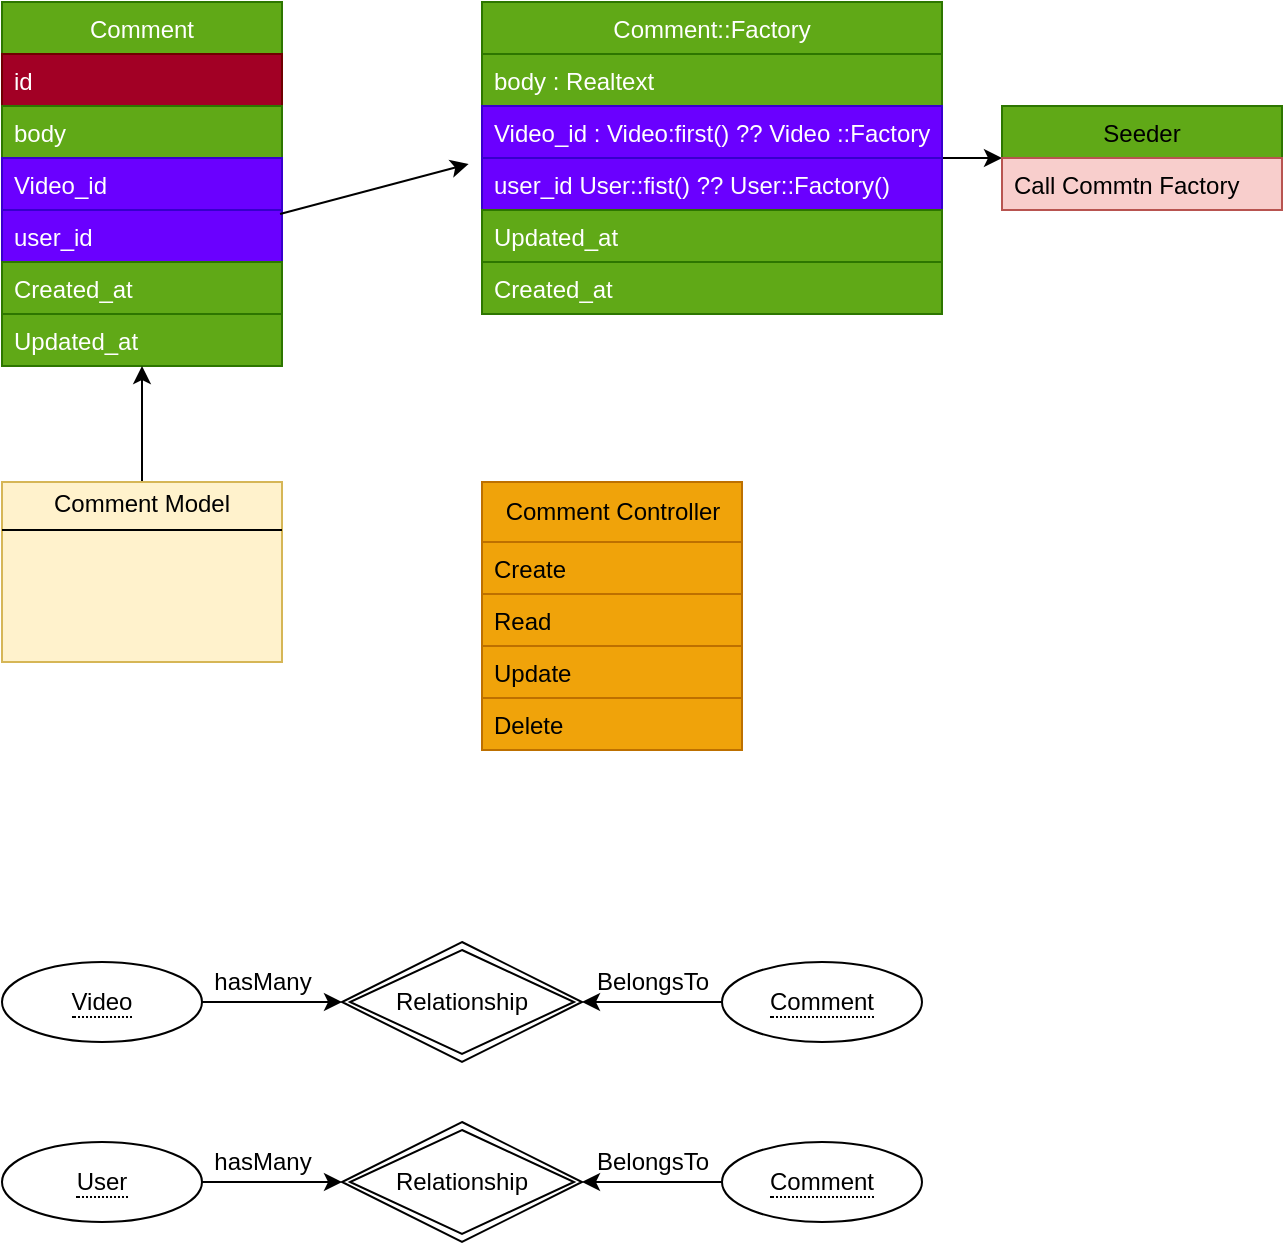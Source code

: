 <mxfile>
    <diagram id="WUj21oe-sjlJ0DKN6QFr" name="Page-1">
        <mxGraphModel dx="1024" dy="790" grid="1" gridSize="10" guides="1" tooltips="1" connect="1" arrows="1" fold="1" page="1" pageScale="1" pageWidth="850" pageHeight="1100" math="0" shadow="0">
            <root>
                <mxCell id="0"/>
                <mxCell id="1" parent="0"/>
                <mxCell id="2" value="Comment" style="swimlane;fontStyle=0;childLayout=stackLayout;horizontal=1;startSize=26;fillColor=#60a917;horizontalStack=0;resizeParent=1;resizeParentMax=0;resizeLast=0;collapsible=1;marginBottom=0;swimlaneFillColor=none;glass=0;shadow=0;rounded=0;fontColor=#ffffff;strokeColor=#2D7600;" parent="1" vertex="1">
                    <mxGeometry x="40" y="30" width="140" height="182" as="geometry">
                        <mxRectangle x="100" y="90" width="80" height="26" as="alternateBounds"/>
                    </mxGeometry>
                </mxCell>
                <mxCell id="3" value="id&#10;" style="text;strokeColor=#6F0000;fillColor=#a20025;align=left;verticalAlign=top;spacingLeft=4;spacingRight=4;overflow=hidden;rotatable=0;points=[[0,0.5],[1,0.5]];portConstraint=eastwest;fontColor=#ffffff;" parent="2" vertex="1">
                    <mxGeometry y="26" width="140" height="26" as="geometry"/>
                </mxCell>
                <mxCell id="4" value="body" style="text;strokeColor=#2D7600;fillColor=#60a917;align=left;verticalAlign=top;spacingLeft=4;spacingRight=4;overflow=hidden;rotatable=0;points=[[0,0.5],[1,0.5]];portConstraint=eastwest;fontColor=#ffffff;" parent="2" vertex="1">
                    <mxGeometry y="52" width="140" height="26" as="geometry"/>
                </mxCell>
                <mxCell id="26" value="Video_id" style="text;strokeColor=#3700CC;fillColor=#6a00ff;align=left;verticalAlign=top;spacingLeft=4;spacingRight=4;overflow=hidden;rotatable=0;points=[[0,0.5],[1,0.5]];portConstraint=eastwest;fontColor=#ffffff;" vertex="1" parent="2">
                    <mxGeometry y="78" width="140" height="26" as="geometry"/>
                </mxCell>
                <mxCell id="5" value="user_id" style="text;strokeColor=#3700CC;fillColor=#6a00ff;align=left;verticalAlign=top;spacingLeft=4;spacingRight=4;overflow=hidden;rotatable=0;points=[[0,0.5],[1,0.5]];portConstraint=eastwest;fontColor=#ffffff;" parent="2" vertex="1">
                    <mxGeometry y="104" width="140" height="26" as="geometry"/>
                </mxCell>
                <mxCell id="6" value="Created_at" style="text;strokeColor=#2D7600;fillColor=#60a917;align=left;verticalAlign=top;spacingLeft=4;spacingRight=4;overflow=hidden;rotatable=0;points=[[0,0.5],[1,0.5]];portConstraint=eastwest;rounded=0;shadow=0;glass=0;fontColor=#ffffff;" parent="2" vertex="1">
                    <mxGeometry y="130" width="140" height="26" as="geometry"/>
                </mxCell>
                <mxCell id="7" value="Updated_at" style="text;strokeColor=#2D7600;fillColor=#60a917;align=left;verticalAlign=top;spacingLeft=4;spacingRight=4;overflow=hidden;rotatable=0;points=[[0,0.5],[1,0.5]];portConstraint=eastwest;rounded=0;shadow=0;glass=0;fontColor=#ffffff;" parent="2" vertex="1">
                    <mxGeometry y="156" width="140" height="26" as="geometry"/>
                </mxCell>
                <mxCell id="8" style="edgeStyle=none;rounded=0;orthogonalLoop=1;jettySize=auto;html=1;entryX=0;entryY=0.5;entryDx=0;entryDy=0;fontColor=#000000;" parent="1" source="9" target="16" edge="1">
                    <mxGeometry relative="1" as="geometry"/>
                </mxCell>
                <mxCell id="9" value="Comment::Factory" style="swimlane;fontStyle=0;childLayout=stackLayout;horizontal=1;startSize=26;fillColor=#60a917;horizontalStack=0;resizeParent=1;resizeParentMax=0;resizeLast=0;collapsible=1;marginBottom=0;rounded=0;shadow=0;glass=0;fontColor=#ffffff;strokeColor=#2D7600;" parent="1" vertex="1">
                    <mxGeometry x="280" y="30" width="230" height="156" as="geometry"/>
                </mxCell>
                <mxCell id="11" value="body : Realtext" style="text;strokeColor=#2D7600;fillColor=#60a917;align=left;verticalAlign=top;spacingLeft=4;spacingRight=4;overflow=hidden;rotatable=0;points=[[0,0.5],[1,0.5]];portConstraint=eastwest;fontColor=#ffffff;" parent="9" vertex="1">
                    <mxGeometry y="26" width="230" height="26" as="geometry"/>
                </mxCell>
                <mxCell id="27" value="Video_id : Video:first() ?? Video ::Factory" style="text;strokeColor=#3700CC;fillColor=#6a00ff;align=left;verticalAlign=top;spacingLeft=4;spacingRight=4;overflow=hidden;rotatable=0;points=[[0,0.5],[1,0.5]];portConstraint=eastwest;fontColor=#ffffff;" vertex="1" parent="9">
                    <mxGeometry y="52" width="230" height="26" as="geometry"/>
                </mxCell>
                <mxCell id="12" value="user_id User::fist() ?? User::Factory()" style="text;strokeColor=#3700CC;fillColor=#6a00ff;align=left;verticalAlign=top;spacingLeft=4;spacingRight=4;overflow=hidden;rotatable=0;points=[[0,0.5],[1,0.5]];portConstraint=eastwest;fontColor=#ffffff;" parent="9" vertex="1">
                    <mxGeometry y="78" width="230" height="26" as="geometry"/>
                </mxCell>
                <mxCell id="13" value="Updated_at" style="text;strokeColor=#2D7600;fillColor=#60a917;align=left;verticalAlign=top;spacingLeft=4;spacingRight=4;overflow=hidden;rotatable=0;points=[[0,0.5],[1,0.5]];portConstraint=eastwest;rounded=0;shadow=0;glass=0;fontColor=#ffffff;" parent="9" vertex="1">
                    <mxGeometry y="104" width="230" height="26" as="geometry"/>
                </mxCell>
                <mxCell id="14" value="Created_at" style="text;strokeColor=#2D7600;fillColor=#60a917;align=left;verticalAlign=top;spacingLeft=4;spacingRight=4;overflow=hidden;rotatable=0;points=[[0,0.5],[1,0.5]];portConstraint=eastwest;rounded=0;shadow=0;glass=0;fontColor=#ffffff;" parent="9" vertex="1">
                    <mxGeometry y="130" width="230" height="26" as="geometry"/>
                </mxCell>
                <mxCell id="15" style="rounded=0;orthogonalLoop=1;jettySize=auto;html=1;exitX=0.993;exitY=0.077;exitDx=0;exitDy=0;entryX=-0.029;entryY=0.115;entryDx=0;entryDy=0;exitPerimeter=0;entryPerimeter=0;fontColor=#000000;" parent="1" source="5" target="12" edge="1">
                    <mxGeometry relative="1" as="geometry">
                        <Array as="points"/>
                    </mxGeometry>
                </mxCell>
                <mxCell id="16" value="Seeder" style="swimlane;fontStyle=0;childLayout=stackLayout;horizontal=1;startSize=26;fillColor=#60a917;horizontalStack=0;resizeParent=1;resizeParentMax=0;resizeLast=0;collapsible=1;marginBottom=0;rounded=0;shadow=0;glass=0;fontColor=#000000;strokeColor=#2D7600;" parent="1" vertex="1">
                    <mxGeometry x="540" y="82" width="140" height="52" as="geometry"/>
                </mxCell>
                <mxCell id="17" value="Call Commtn Factory" style="text;strokeColor=#b85450;fillColor=#f8cecc;align=left;verticalAlign=top;spacingLeft=4;spacingRight=4;overflow=hidden;rotatable=0;points=[[0,0.5],[1,0.5]];portConstraint=eastwest;fontColor=#000000;" parent="16" vertex="1">
                    <mxGeometry y="26" width="140" height="26" as="geometry"/>
                </mxCell>
                <mxCell id="18" style="edgeStyle=none;rounded=0;orthogonalLoop=1;jettySize=auto;html=1;fontColor=#000000;" parent="1" source="19" target="7" edge="1">
                    <mxGeometry relative="1" as="geometry"/>
                </mxCell>
                <mxCell id="19" value="&lt;p style=&quot;margin:0px;margin-top:4px;text-align:center;&quot;&gt;Comment Model&lt;/p&gt;" style="verticalAlign=top;align=left;overflow=fill;fontSize=12;fontFamily=Helvetica;html=1;rounded=0;shadow=0;glass=0;fillColor=#fff2cc;fontStyle=0;strokeColor=#d6b656;fontColor=#000000;" parent="1" vertex="1">
                    <mxGeometry x="40" y="270" width="140" height="90" as="geometry"/>
                </mxCell>
                <mxCell id="20" value="" style="line;strokeWidth=1;fillColor=none;align=left;verticalAlign=middle;spacingTop=-1;spacingLeft=3;spacingRight=3;rotatable=0;labelPosition=right;points=[];portConstraint=eastwest;rounded=0;shadow=0;glass=0;fontColor=#000000;" parent="1" vertex="1">
                    <mxGeometry x="40" y="290" width="140" height="8" as="geometry"/>
                </mxCell>
                <mxCell id="21" value="Comment Controller" style="html=1;fontColor=#000000;fillColor=#f0a30a;strokeColor=#BD7000;" parent="1" vertex="1">
                    <mxGeometry x="280" y="270" width="130" height="30" as="geometry"/>
                </mxCell>
                <mxCell id="22" value="Create" style="text;strokeColor=#BD7000;fillColor=#f0a30a;align=left;verticalAlign=top;spacingLeft=4;spacingRight=4;overflow=hidden;rotatable=0;points=[[0,0.5],[1,0.5]];portConstraint=eastwest;fontColor=#000000;" parent="1" vertex="1">
                    <mxGeometry x="280" y="300" width="130" height="26" as="geometry"/>
                </mxCell>
                <mxCell id="23" value="Read" style="text;strokeColor=#BD7000;fillColor=#f0a30a;align=left;verticalAlign=top;spacingLeft=4;spacingRight=4;overflow=hidden;rotatable=0;points=[[0,0.5],[1,0.5]];portConstraint=eastwest;fontColor=#000000;" parent="1" vertex="1">
                    <mxGeometry x="280" y="326" width="130" height="26" as="geometry"/>
                </mxCell>
                <mxCell id="24" value="Update" style="text;strokeColor=#BD7000;fillColor=#f0a30a;align=left;verticalAlign=top;spacingLeft=4;spacingRight=4;overflow=hidden;rotatable=0;points=[[0,0.5],[1,0.5]];portConstraint=eastwest;fontColor=#000000;" parent="1" vertex="1">
                    <mxGeometry x="280" y="352" width="130" height="26" as="geometry"/>
                </mxCell>
                <mxCell id="25" value="Delete" style="text;strokeColor=#BD7000;fillColor=#f0a30a;align=left;verticalAlign=top;spacingLeft=4;spacingRight=4;overflow=hidden;rotatable=0;points=[[0,0.5],[1,0.5]];portConstraint=eastwest;fontColor=#000000;" parent="1" vertex="1">
                    <mxGeometry x="280" y="378" width="130" height="26" as="geometry"/>
                </mxCell>
                <mxCell id="30" value="" style="edgeStyle=none;html=1;" edge="1" parent="1" source="28" target="29">
                    <mxGeometry relative="1" as="geometry"/>
                </mxCell>
                <mxCell id="28" value="&lt;span style=&quot;border-bottom: 1px dotted&quot;&gt;Video&lt;/span&gt;" style="ellipse;whiteSpace=wrap;html=1;align=center;" vertex="1" parent="1">
                    <mxGeometry x="40" y="510" width="100" height="40" as="geometry"/>
                </mxCell>
                <mxCell id="29" value="Relationship" style="shape=rhombus;double=1;perimeter=rhombusPerimeter;whiteSpace=wrap;html=1;align=center;" vertex="1" parent="1">
                    <mxGeometry x="210" y="500" width="120" height="60" as="geometry"/>
                </mxCell>
                <mxCell id="31" value="hasMany" style="text;html=1;resizable=0;autosize=1;align=center;verticalAlign=middle;points=[];fillColor=none;strokeColor=none;rounded=0;" vertex="1" parent="1">
                    <mxGeometry x="140" y="510" width="60" height="20" as="geometry"/>
                </mxCell>
                <mxCell id="33" style="edgeStyle=none;html=1;" edge="1" parent="1" source="32" target="29">
                    <mxGeometry relative="1" as="geometry"/>
                </mxCell>
                <mxCell id="32" value="&lt;span style=&quot;border-bottom: 1px dotted&quot;&gt;Comment&lt;/span&gt;" style="ellipse;whiteSpace=wrap;html=1;align=center;" vertex="1" parent="1">
                    <mxGeometry x="400" y="510" width="100" height="40" as="geometry"/>
                </mxCell>
                <mxCell id="34" value="BelongsTo" style="text;html=1;resizable=0;autosize=1;align=center;verticalAlign=middle;points=[];fillColor=none;strokeColor=none;rounded=0;" vertex="1" parent="1">
                    <mxGeometry x="330" y="510" width="70" height="20" as="geometry"/>
                </mxCell>
                <mxCell id="35" value="" style="edgeStyle=none;html=1;" edge="1" source="36" target="37" parent="1">
                    <mxGeometry relative="1" as="geometry"/>
                </mxCell>
                <mxCell id="36" value="&lt;span style=&quot;border-bottom: 1px dotted&quot;&gt;User&lt;/span&gt;" style="ellipse;whiteSpace=wrap;html=1;align=center;" vertex="1" parent="1">
                    <mxGeometry x="40" y="600" width="100" height="40" as="geometry"/>
                </mxCell>
                <mxCell id="37" value="Relationship" style="shape=rhombus;double=1;perimeter=rhombusPerimeter;whiteSpace=wrap;html=1;align=center;" vertex="1" parent="1">
                    <mxGeometry x="210" y="590" width="120" height="60" as="geometry"/>
                </mxCell>
                <mxCell id="38" value="hasMany" style="text;html=1;resizable=0;autosize=1;align=center;verticalAlign=middle;points=[];fillColor=none;strokeColor=none;rounded=0;" vertex="1" parent="1">
                    <mxGeometry x="140" y="600" width="60" height="20" as="geometry"/>
                </mxCell>
                <mxCell id="39" style="edgeStyle=none;html=1;" edge="1" source="40" target="37" parent="1">
                    <mxGeometry relative="1" as="geometry"/>
                </mxCell>
                <mxCell id="40" value="&lt;span style=&quot;border-bottom: 1px dotted&quot;&gt;Comment&lt;/span&gt;" style="ellipse;whiteSpace=wrap;html=1;align=center;" vertex="1" parent="1">
                    <mxGeometry x="400" y="600" width="100" height="40" as="geometry"/>
                </mxCell>
                <mxCell id="41" value="BelongsTo" style="text;html=1;resizable=0;autosize=1;align=center;verticalAlign=middle;points=[];fillColor=none;strokeColor=none;rounded=0;" vertex="1" parent="1">
                    <mxGeometry x="330" y="600" width="70" height="20" as="geometry"/>
                </mxCell>
            </root>
        </mxGraphModel>
    </diagram>
</mxfile>